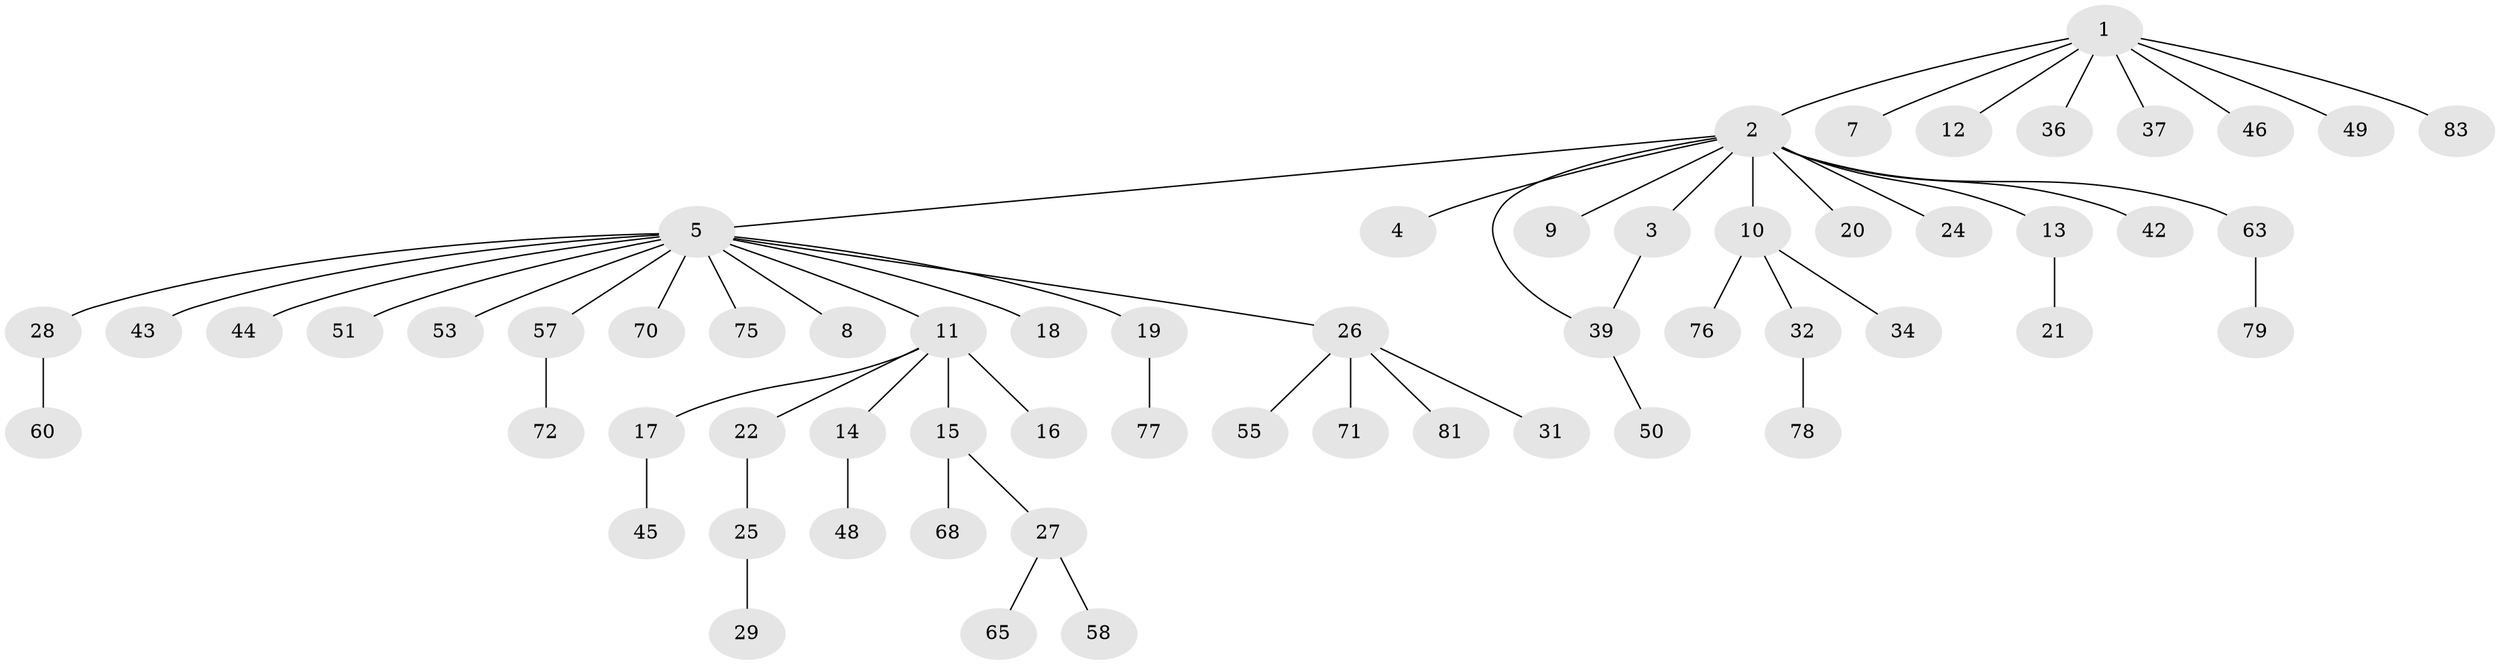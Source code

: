 // Generated by graph-tools (version 1.1) at 2025/23/03/03/25 07:23:52]
// undirected, 60 vertices, 60 edges
graph export_dot {
graph [start="1"]
  node [color=gray90,style=filled];
  1 [super="+23"];
  2 [super="+6"];
  3 [super="+35"];
  4;
  5 [super="+30"];
  7;
  8 [super="+47"];
  9 [super="+66"];
  10 [super="+33"];
  11 [super="+62"];
  12;
  13;
  14;
  15 [super="+38"];
  16;
  17 [super="+80"];
  18 [super="+82"];
  19 [super="+40"];
  20 [super="+73"];
  21 [super="+41"];
  22;
  24;
  25 [super="+67"];
  26 [super="+56"];
  27 [super="+54"];
  28 [super="+64"];
  29;
  31;
  32;
  34;
  36;
  37;
  39 [super="+52"];
  42;
  43;
  44;
  45 [super="+74"];
  46;
  48;
  49;
  50 [super="+69"];
  51 [super="+59"];
  53;
  55;
  57 [super="+61"];
  58;
  60;
  63;
  65;
  68;
  70;
  71;
  72;
  75;
  76;
  77;
  78;
  79;
  81;
  83;
  1 -- 2;
  1 -- 7;
  1 -- 12;
  1 -- 36;
  1 -- 37;
  1 -- 83;
  1 -- 46;
  1 -- 49;
  2 -- 3;
  2 -- 4;
  2 -- 5;
  2 -- 9;
  2 -- 10;
  2 -- 13;
  2 -- 20;
  2 -- 24;
  2 -- 42;
  2 -- 63;
  2 -- 39;
  3 -- 39;
  5 -- 8;
  5 -- 11;
  5 -- 18;
  5 -- 19;
  5 -- 26;
  5 -- 28;
  5 -- 43;
  5 -- 44;
  5 -- 51;
  5 -- 53;
  5 -- 57;
  5 -- 70;
  5 -- 75;
  10 -- 32;
  10 -- 34;
  10 -- 76;
  11 -- 14;
  11 -- 15;
  11 -- 16;
  11 -- 17;
  11 -- 22;
  13 -- 21;
  14 -- 48;
  15 -- 27;
  15 -- 68;
  17 -- 45;
  19 -- 77;
  22 -- 25;
  25 -- 29;
  26 -- 31;
  26 -- 55;
  26 -- 71;
  26 -- 81;
  27 -- 58;
  27 -- 65;
  28 -- 60;
  32 -- 78;
  39 -- 50;
  57 -- 72;
  63 -- 79;
}
